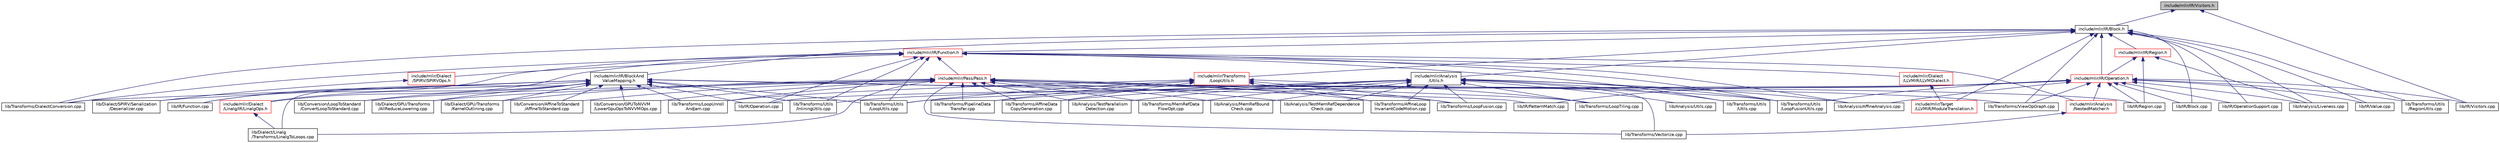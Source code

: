 digraph "include/mlir/IR/Visitors.h"
{
  bgcolor="transparent";
  edge [fontname="Helvetica",fontsize="10",labelfontname="Helvetica",labelfontsize="10"];
  node [fontname="Helvetica",fontsize="10",shape=record];
  Node6 [label="include/mlir/IR/Visitors.h",height=0.2,width=0.4,color="black", fillcolor="grey75", style="filled", fontcolor="black"];
  Node6 -> Node7 [dir="back",color="midnightblue",fontsize="10",style="solid",fontname="Helvetica"];
  Node7 [label="include/mlir/IR/Block.h",height=0.2,width=0.4,color="black",URL="$Block_8h.html"];
  Node7 -> Node8 [dir="back",color="midnightblue",fontsize="10",style="solid",fontname="Helvetica"];
  Node8 [label="include/mlir/Analysis\l/Utils.h",height=0.2,width=0.4,color="black",URL="$Analysis_2Utils_8h.html"];
  Node8 -> Node9 [dir="back",color="midnightblue",fontsize="10",style="solid",fontname="Helvetica"];
  Node9 [label="lib/Analysis/AffineAnalysis.cpp",height=0.2,width=0.4,color="black",URL="$AffineAnalysis_8cpp.html"];
  Node8 -> Node10 [dir="back",color="midnightblue",fontsize="10",style="solid",fontname="Helvetica"];
  Node10 [label="lib/Analysis/MemRefBound\lCheck.cpp",height=0.2,width=0.4,color="black",URL="$MemRefBoundCheck_8cpp.html"];
  Node8 -> Node11 [dir="back",color="midnightblue",fontsize="10",style="solid",fontname="Helvetica"];
  Node11 [label="lib/Analysis/TestMemRefDependence\lCheck.cpp",height=0.2,width=0.4,color="black",URL="$TestMemRefDependenceCheck_8cpp.html"];
  Node8 -> Node12 [dir="back",color="midnightblue",fontsize="10",style="solid",fontname="Helvetica"];
  Node12 [label="lib/Analysis/TestParallelism\lDetection.cpp",height=0.2,width=0.4,color="black",URL="$TestParallelismDetection_8cpp.html"];
  Node8 -> Node13 [dir="back",color="midnightblue",fontsize="10",style="solid",fontname="Helvetica"];
  Node13 [label="lib/Analysis/Utils.cpp",height=0.2,width=0.4,color="black",URL="$Analysis_2Utils_8cpp.html"];
  Node8 -> Node14 [dir="back",color="midnightblue",fontsize="10",style="solid",fontname="Helvetica"];
  Node14 [label="lib/Transforms/AffineData\lCopyGeneration.cpp",height=0.2,width=0.4,color="black",URL="$AffineDataCopyGeneration_8cpp.html"];
  Node8 -> Node15 [dir="back",color="midnightblue",fontsize="10",style="solid",fontname="Helvetica"];
  Node15 [label="lib/Transforms/AffineLoop\lInvariantCodeMotion.cpp",height=0.2,width=0.4,color="black",URL="$AffineLoopInvariantCodeMotion_8cpp.html"];
  Node8 -> Node16 [dir="back",color="midnightblue",fontsize="10",style="solid",fontname="Helvetica"];
  Node16 [label="lib/Transforms/LoopFusion.cpp",height=0.2,width=0.4,color="black",URL="$LoopFusion_8cpp.html"];
  Node8 -> Node17 [dir="back",color="midnightblue",fontsize="10",style="solid",fontname="Helvetica"];
  Node17 [label="lib/Transforms/LoopTiling.cpp",height=0.2,width=0.4,color="black",URL="$LoopTiling_8cpp.html"];
  Node8 -> Node18 [dir="back",color="midnightblue",fontsize="10",style="solid",fontname="Helvetica"];
  Node18 [label="lib/Transforms/MemRefData\lFlowOpt.cpp",height=0.2,width=0.4,color="black",URL="$MemRefDataFlowOpt_8cpp.html"];
  Node8 -> Node19 [dir="back",color="midnightblue",fontsize="10",style="solid",fontname="Helvetica"];
  Node19 [label="lib/Transforms/PipelineData\lTransfer.cpp",height=0.2,width=0.4,color="black",URL="$PipelineDataTransfer_8cpp.html"];
  Node8 -> Node20 [dir="back",color="midnightblue",fontsize="10",style="solid",fontname="Helvetica"];
  Node20 [label="lib/Transforms/Utils\l/LoopFusionUtils.cpp",height=0.2,width=0.4,color="black",URL="$LoopFusionUtils_8cpp.html"];
  Node8 -> Node21 [dir="back",color="midnightblue",fontsize="10",style="solid",fontname="Helvetica"];
  Node21 [label="lib/Transforms/Utils\l/LoopUtils.cpp",height=0.2,width=0.4,color="black",URL="$LoopUtils_8cpp.html"];
  Node8 -> Node22 [dir="back",color="midnightblue",fontsize="10",style="solid",fontname="Helvetica"];
  Node22 [label="lib/Transforms/Utils\l/Utils.cpp",height=0.2,width=0.4,color="black",URL="$Transforms_2Utils_2Utils_8cpp.html"];
  Node8 -> Node23 [dir="back",color="midnightblue",fontsize="10",style="solid",fontname="Helvetica"];
  Node23 [label="lib/Transforms/Vectorize.cpp",height=0.2,width=0.4,color="black",URL="$Vectorize_8cpp.html"];
  Node7 -> Node24 [dir="back",color="midnightblue",fontsize="10",style="solid",fontname="Helvetica"];
  Node24 [label="include/mlir/IR/BlockAnd\lValueMapping.h",height=0.2,width=0.4,color="black",URL="$BlockAndValueMapping_8h.html"];
  Node24 -> Node25 [dir="back",color="midnightblue",fontsize="10",style="solid",fontname="Helvetica"];
  Node25 [label="include/mlir/Dialect\l/Linalg/IR/LinalgOps.h",height=0.2,width=0.4,color="red",URL="$LinalgOps_8h.html"];
  Node25 -> Node29 [dir="back",color="midnightblue",fontsize="10",style="solid",fontname="Helvetica"];
  Node29 [label="lib/Dialect/Linalg\l/Transforms/LinalgToLoops.cpp",height=0.2,width=0.4,color="black",URL="$LinalgToLoops_8cpp.html"];
  Node24 -> Node42 [dir="back",color="midnightblue",fontsize="10",style="solid",fontname="Helvetica"];
  Node42 [label="lib/Conversion/AffineToStandard\l/AffineToStandard.cpp",height=0.2,width=0.4,color="black",URL="$AffineToStandard_8cpp.html"];
  Node24 -> Node43 [dir="back",color="midnightblue",fontsize="10",style="solid",fontname="Helvetica"];
  Node43 [label="lib/Conversion/GPUToNVVM\l/LowerGpuOpsToNVVMOps.cpp",height=0.2,width=0.4,color="black",URL="$LowerGpuOpsToNVVMOps_8cpp.html"];
  Node24 -> Node44 [dir="back",color="midnightblue",fontsize="10",style="solid",fontname="Helvetica"];
  Node44 [label="lib/Conversion/LoopToStandard\l/ConvertLoopToStandard.cpp",height=0.2,width=0.4,color="black",URL="$ConvertLoopToStandard_8cpp.html"];
  Node24 -> Node45 [dir="back",color="midnightblue",fontsize="10",style="solid",fontname="Helvetica"];
  Node45 [label="lib/Dialect/GPU/Transforms\l/AllReduceLowering.cpp",height=0.2,width=0.4,color="black",URL="$AllReduceLowering_8cpp.html"];
  Node24 -> Node46 [dir="back",color="midnightblue",fontsize="10",style="solid",fontname="Helvetica"];
  Node46 [label="lib/Dialect/GPU/Transforms\l/KernelOutlining.cpp",height=0.2,width=0.4,color="black",URL="$KernelOutlining_8cpp.html"];
  Node24 -> Node29 [dir="back",color="midnightblue",fontsize="10",style="solid",fontname="Helvetica"];
  Node24 -> Node47 [dir="back",color="midnightblue",fontsize="10",style="solid",fontname="Helvetica"];
  Node47 [label="lib/Dialect/SPIRV/Serialization\l/Deserializer.cpp",height=0.2,width=0.4,color="black",URL="$Deserializer_8cpp.html"];
  Node24 -> Node48 [dir="back",color="midnightblue",fontsize="10",style="solid",fontname="Helvetica"];
  Node48 [label="lib/IR/Function.cpp",height=0.2,width=0.4,color="black",URL="$Function_8cpp.html"];
  Node24 -> Node49 [dir="back",color="midnightblue",fontsize="10",style="solid",fontname="Helvetica"];
  Node49 [label="lib/IR/Operation.cpp",height=0.2,width=0.4,color="black",URL="$Operation_8cpp.html"];
  Node24 -> Node50 [dir="back",color="midnightblue",fontsize="10",style="solid",fontname="Helvetica"];
  Node50 [label="lib/IR/PatternMatch.cpp",height=0.2,width=0.4,color="black",URL="$PatternMatch_8cpp.html"];
  Node24 -> Node51 [dir="back",color="midnightblue",fontsize="10",style="solid",fontname="Helvetica"];
  Node51 [label="lib/IR/Region.cpp",height=0.2,width=0.4,color="black",URL="$Region_8cpp.html"];
  Node24 -> Node52 [dir="back",color="midnightblue",fontsize="10",style="solid",fontname="Helvetica"];
  Node52 [label="lib/Transforms/DialectConversion.cpp",height=0.2,width=0.4,color="black",URL="$DialectConversion_8cpp.html"];
  Node24 -> Node53 [dir="back",color="midnightblue",fontsize="10",style="solid",fontname="Helvetica"];
  Node53 [label="lib/Transforms/LoopUnroll\lAndJam.cpp",height=0.2,width=0.4,color="black",URL="$LoopUnrollAndJam_8cpp.html"];
  Node24 -> Node54 [dir="back",color="midnightblue",fontsize="10",style="solid",fontname="Helvetica"];
  Node54 [label="lib/Transforms/Utils\l/InliningUtils.cpp",height=0.2,width=0.4,color="black",URL="$InliningUtils_8cpp.html"];
  Node24 -> Node20 [dir="back",color="midnightblue",fontsize="10",style="solid",fontname="Helvetica"];
  Node24 -> Node21 [dir="back",color="midnightblue",fontsize="10",style="solid",fontname="Helvetica"];
  Node7 -> Node55 [dir="back",color="midnightblue",fontsize="10",style="solid",fontname="Helvetica"];
  Node55 [label="include/mlir/IR/Function.h",height=0.2,width=0.4,color="red",URL="$Function_8h.html"];
  Node55 -> Node56 [dir="back",color="midnightblue",fontsize="10",style="solid",fontname="Helvetica"];
  Node56 [label="include/mlir/Analysis\l/NestedMatcher.h",height=0.2,width=0.4,color="red",URL="$NestedMatcher_8h.html"];
  Node56 -> Node23 [dir="back",color="midnightblue",fontsize="10",style="solid",fontname="Helvetica"];
  Node55 -> Node25 [dir="back",color="midnightblue",fontsize="10",style="solid",fontname="Helvetica"];
  Node55 -> Node59 [dir="back",color="midnightblue",fontsize="10",style="solid",fontname="Helvetica"];
  Node59 [label="include/mlir/Dialect\l/LLVMIR/LLVMDialect.h",height=0.2,width=0.4,color="red",URL="$LLVMDialect_8h.html"];
  Node59 -> Node60 [dir="back",color="midnightblue",fontsize="10",style="solid",fontname="Helvetica"];
  Node60 [label="include/mlir/Target\l/LLVMIR/ModuleTranslation.h",height=0.2,width=0.4,color="red",URL="$ModuleTranslation_8h.html"];
  Node55 -> Node77 [dir="back",color="midnightblue",fontsize="10",style="solid",fontname="Helvetica"];
  Node77 [label="include/mlir/Dialect\l/SPIRV/SPIRVOps.h",height=0.2,width=0.4,color="red",URL="$SPIRVOps_8h.html"];
  Node77 -> Node47 [dir="back",color="midnightblue",fontsize="10",style="solid",fontname="Helvetica"];
  Node55 -> Node90 [dir="back",color="midnightblue",fontsize="10",style="solid",fontname="Helvetica"];
  Node90 [label="include/mlir/Pass/Pass.h",height=0.2,width=0.4,color="red",URL="$Pass_8h.html"];
  Node90 -> Node10 [dir="back",color="midnightblue",fontsize="10",style="solid",fontname="Helvetica"];
  Node90 -> Node11 [dir="back",color="midnightblue",fontsize="10",style="solid",fontname="Helvetica"];
  Node90 -> Node12 [dir="back",color="midnightblue",fontsize="10",style="solid",fontname="Helvetica"];
  Node90 -> Node42 [dir="back",color="midnightblue",fontsize="10",style="solid",fontname="Helvetica"];
  Node90 -> Node43 [dir="back",color="midnightblue",fontsize="10",style="solid",fontname="Helvetica"];
  Node90 -> Node44 [dir="back",color="midnightblue",fontsize="10",style="solid",fontname="Helvetica"];
  Node90 -> Node45 [dir="back",color="midnightblue",fontsize="10",style="solid",fontname="Helvetica"];
  Node90 -> Node46 [dir="back",color="midnightblue",fontsize="10",style="solid",fontname="Helvetica"];
  Node90 -> Node29 [dir="back",color="midnightblue",fontsize="10",style="solid",fontname="Helvetica"];
  Node90 -> Node14 [dir="back",color="midnightblue",fontsize="10",style="solid",fontname="Helvetica"];
  Node90 -> Node15 [dir="back",color="midnightblue",fontsize="10",style="solid",fontname="Helvetica"];
  Node90 -> Node16 [dir="back",color="midnightblue",fontsize="10",style="solid",fontname="Helvetica"];
  Node90 -> Node17 [dir="back",color="midnightblue",fontsize="10",style="solid",fontname="Helvetica"];
  Node90 -> Node53 [dir="back",color="midnightblue",fontsize="10",style="solid",fontname="Helvetica"];
  Node90 -> Node18 [dir="back",color="midnightblue",fontsize="10",style="solid",fontname="Helvetica"];
  Node90 -> Node19 [dir="back",color="midnightblue",fontsize="10",style="solid",fontname="Helvetica"];
  Node90 -> Node23 [dir="back",color="midnightblue",fontsize="10",style="solid",fontname="Helvetica"];
  Node90 -> Node123 [dir="back",color="midnightblue",fontsize="10",style="solid",fontname="Helvetica"];
  Node123 [label="lib/Transforms/ViewOpGraph.cpp",height=0.2,width=0.4,color="black",URL="$ViewOpGraph_8cpp.html"];
  Node55 -> Node9 [dir="back",color="midnightblue",fontsize="10",style="solid",fontname="Helvetica"];
  Node55 -> Node48 [dir="back",color="midnightblue",fontsize="10",style="solid",fontname="Helvetica"];
  Node55 -> Node49 [dir="back",color="midnightblue",fontsize="10",style="solid",fontname="Helvetica"];
  Node55 -> Node52 [dir="back",color="midnightblue",fontsize="10",style="solid",fontname="Helvetica"];
  Node55 -> Node54 [dir="back",color="midnightblue",fontsize="10",style="solid",fontname="Helvetica"];
  Node55 -> Node20 [dir="back",color="midnightblue",fontsize="10",style="solid",fontname="Helvetica"];
  Node55 -> Node21 [dir="back",color="midnightblue",fontsize="10",style="solid",fontname="Helvetica"];
  Node55 -> Node22 [dir="back",color="midnightblue",fontsize="10",style="solid",fontname="Helvetica"];
  Node7 -> Node143 [dir="back",color="midnightblue",fontsize="10",style="solid",fontname="Helvetica"];
  Node143 [label="include/mlir/IR/Operation.h",height=0.2,width=0.4,color="red",URL="$Operation_8h.html"];
  Node143 -> Node56 [dir="back",color="midnightblue",fontsize="10",style="solid",fontname="Helvetica"];
  Node143 -> Node9 [dir="back",color="midnightblue",fontsize="10",style="solid",fontname="Helvetica"];
  Node143 -> Node234 [dir="back",color="midnightblue",fontsize="10",style="solid",fontname="Helvetica"];
  Node234 [label="lib/Analysis/Liveness.cpp",height=0.2,width=0.4,color="black",URL="$Liveness_8cpp.html"];
  Node143 -> Node212 [dir="back",color="midnightblue",fontsize="10",style="solid",fontname="Helvetica"];
  Node212 [label="lib/IR/Block.cpp",height=0.2,width=0.4,color="black",URL="$Block_8cpp.html"];
  Node143 -> Node49 [dir="back",color="midnightblue",fontsize="10",style="solid",fontname="Helvetica"];
  Node143 -> Node237 [dir="back",color="midnightblue",fontsize="10",style="solid",fontname="Helvetica"];
  Node237 [label="lib/IR/OperationSupport.cpp",height=0.2,width=0.4,color="black",URL="$OperationSupport_8cpp.html"];
  Node143 -> Node50 [dir="back",color="midnightblue",fontsize="10",style="solid",fontname="Helvetica"];
  Node143 -> Node51 [dir="back",color="midnightblue",fontsize="10",style="solid",fontname="Helvetica"];
  Node143 -> Node238 [dir="back",color="midnightblue",fontsize="10",style="solid",fontname="Helvetica"];
  Node238 [label="lib/IR/Value.cpp",height=0.2,width=0.4,color="black",URL="$Value_8cpp.html"];
  Node143 -> Node239 [dir="back",color="midnightblue",fontsize="10",style="solid",fontname="Helvetica"];
  Node239 [label="lib/IR/Visitors.cpp",height=0.2,width=0.4,color="black",URL="$Visitors_8cpp.html"];
  Node143 -> Node54 [dir="back",color="midnightblue",fontsize="10",style="solid",fontname="Helvetica"];
  Node143 -> Node20 [dir="back",color="midnightblue",fontsize="10",style="solid",fontname="Helvetica"];
  Node143 -> Node240 [dir="back",color="midnightblue",fontsize="10",style="solid",fontname="Helvetica"];
  Node240 [label="lib/Transforms/Utils\l/RegionUtils.cpp",height=0.2,width=0.4,color="black",URL="$RegionUtils_8cpp.html"];
  Node143 -> Node123 [dir="back",color="midnightblue",fontsize="10",style="solid",fontname="Helvetica"];
  Node7 -> Node241 [dir="back",color="midnightblue",fontsize="10",style="solid",fontname="Helvetica"];
  Node241 [label="include/mlir/IR/Region.h",height=0.2,width=0.4,color="red",URL="$IR_2Region_8h.html"];
  Node241 -> Node143 [dir="back",color="midnightblue",fontsize="10",style="solid",fontname="Helvetica"];
  Node241 -> Node234 [dir="back",color="midnightblue",fontsize="10",style="solid",fontname="Helvetica"];
  Node241 -> Node51 [dir="back",color="midnightblue",fontsize="10",style="solid",fontname="Helvetica"];
  Node7 -> Node60 [dir="back",color="midnightblue",fontsize="10",style="solid",fontname="Helvetica"];
  Node7 -> Node246 [dir="back",color="midnightblue",fontsize="10",style="solid",fontname="Helvetica"];
  Node246 [label="include/mlir/Transforms\l/LoopUtils.h",height=0.2,width=0.4,color="red",URL="$LoopUtils_8h.html"];
  Node246 -> Node14 [dir="back",color="midnightblue",fontsize="10",style="solid",fontname="Helvetica"];
  Node246 -> Node15 [dir="back",color="midnightblue",fontsize="10",style="solid",fontname="Helvetica"];
  Node246 -> Node16 [dir="back",color="midnightblue",fontsize="10",style="solid",fontname="Helvetica"];
  Node246 -> Node17 [dir="back",color="midnightblue",fontsize="10",style="solid",fontname="Helvetica"];
  Node246 -> Node53 [dir="back",color="midnightblue",fontsize="10",style="solid",fontname="Helvetica"];
  Node246 -> Node19 [dir="back",color="midnightblue",fontsize="10",style="solid",fontname="Helvetica"];
  Node246 -> Node21 [dir="back",color="midnightblue",fontsize="10",style="solid",fontname="Helvetica"];
  Node7 -> Node234 [dir="back",color="midnightblue",fontsize="10",style="solid",fontname="Helvetica"];
  Node7 -> Node212 [dir="back",color="midnightblue",fontsize="10",style="solid",fontname="Helvetica"];
  Node7 -> Node237 [dir="back",color="midnightblue",fontsize="10",style="solid",fontname="Helvetica"];
  Node7 -> Node238 [dir="back",color="midnightblue",fontsize="10",style="solid",fontname="Helvetica"];
  Node7 -> Node52 [dir="back",color="midnightblue",fontsize="10",style="solid",fontname="Helvetica"];
  Node7 -> Node240 [dir="back",color="midnightblue",fontsize="10",style="solid",fontname="Helvetica"];
  Node7 -> Node123 [dir="back",color="midnightblue",fontsize="10",style="solid",fontname="Helvetica"];
  Node6 -> Node239 [dir="back",color="midnightblue",fontsize="10",style="solid",fontname="Helvetica"];
}

